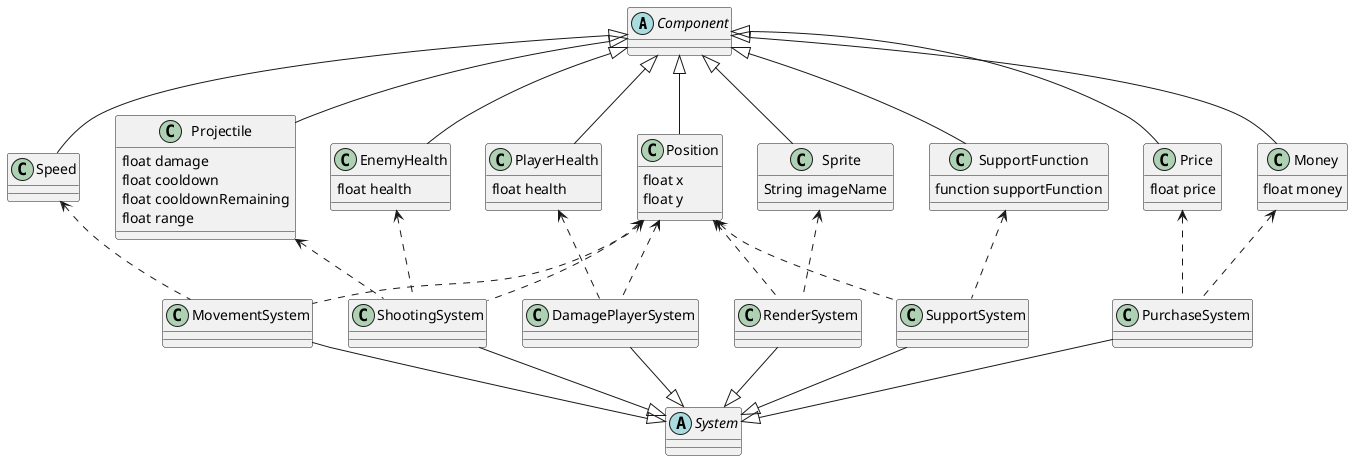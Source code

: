 @startuml
'https://plantuml.com/class-diagram

abstract class Component {}
class Position{
float x
float y
}
class EnemyHealth{
float health
}
class PlayerHealth{
float health
}
class Money{
float money
}
class Speed
class Sprite{
String imageName
}
class Price{
float price
}
class SupportFunction{
function supportFunction
}
class Projectile{
float damage
float cooldown
float cooldownRemaining
float range
}

Component <|-- SupportFunction
Component <|-- Price
Component <|-- Position
Component <|-- EnemyHealth
Component <|-- Sprite
Component <|-- Speed
Component <|-- Projectile
Component <|-- PlayerHealth
Component <|-- Money

'----------------------------


'----------------------------
abstract class System

System <|-up- RenderSystem
Position <.. RenderSystem
Sprite <.. RenderSystem

System <|-up- DamagePlayerSystem
Position <.. DamagePlayerSystem
PlayerHealth <.. DamagePlayerSystem

System <|-up- MovementSystem
Position <.. MovementSystem
Speed <.. MovementSystem

System <|-up- PurchaseSystem
Money <.. PurchaseSystem
Price <.. PurchaseSystem

System <|-up- SupportSystem
Position <.. SupportSystem
SupportFunction <.. SupportSystem

System <|-up- ShootingSystem
Projectile <.. ShootingSystem
Position <.. ShootingSystem
EnemyHealth <.. ShootingSystem

@enduml